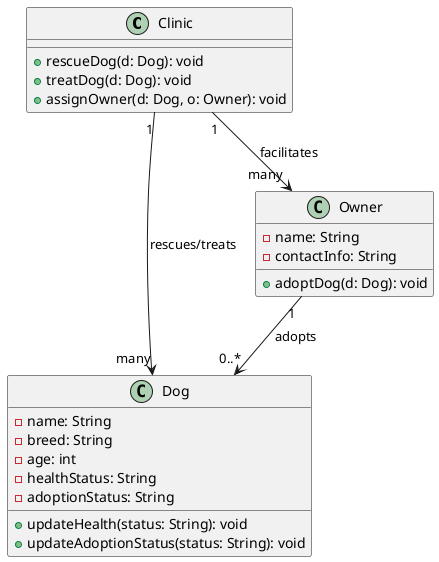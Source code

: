 @startuml

' Clinic class that handles dog rescue, treatment, and adoption process
class Clinic {
  +rescueDog(d: Dog): void
  +treatDog(d: Dog): void
  +assignOwner(d: Dog, o: Owner): void
}

' Dog class with basic attributes and methods to update its status
class Dog {
  -name: String
  -breed: String
  -age: int
  -healthStatus: String
  -adoptionStatus: String
  +updateHealth(status: String): void
  +updateAdoptionStatus(status: String): void
}

' Owner class to represent new adopters for the rescued dogs
class Owner {
  -name: String
  -contactInfo: String
  +adoptDog(d: Dog): void
}

' Relationships between classes
Clinic "1" --> "many" Dog : rescues/treats
Clinic "1" --> "many" Owner : facilitates
Owner "1" --> "0..*" Dog : adopts

@enduml